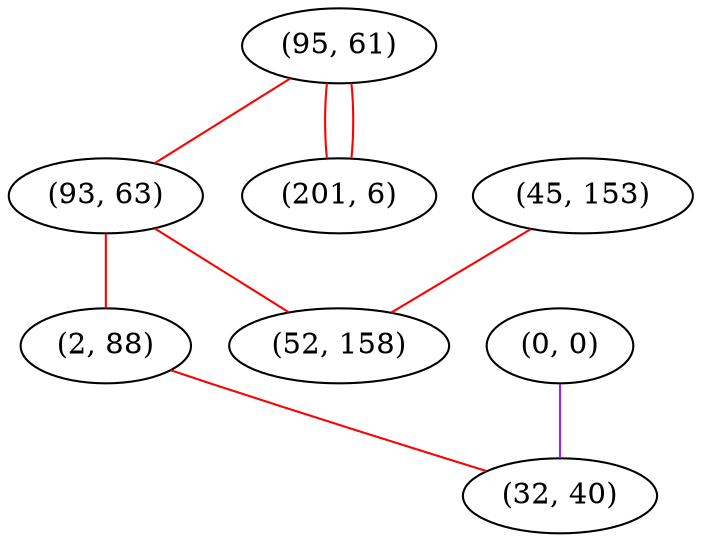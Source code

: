 graph "" {
"(95, 61)";
"(45, 153)";
"(93, 63)";
"(52, 158)";
"(0, 0)";
"(2, 88)";
"(32, 40)";
"(201, 6)";
"(95, 61)" -- "(93, 63)"  [color=red, key=0, weight=1];
"(95, 61)" -- "(201, 6)"  [color=red, key=0, weight=1];
"(95, 61)" -- "(201, 6)"  [color=red, key=1, weight=1];
"(45, 153)" -- "(52, 158)"  [color=red, key=0, weight=1];
"(93, 63)" -- "(2, 88)"  [color=red, key=0, weight=1];
"(93, 63)" -- "(52, 158)"  [color=red, key=0, weight=1];
"(0, 0)" -- "(32, 40)"  [color=purple, key=0, weight=4];
"(2, 88)" -- "(32, 40)"  [color=red, key=0, weight=1];
}

